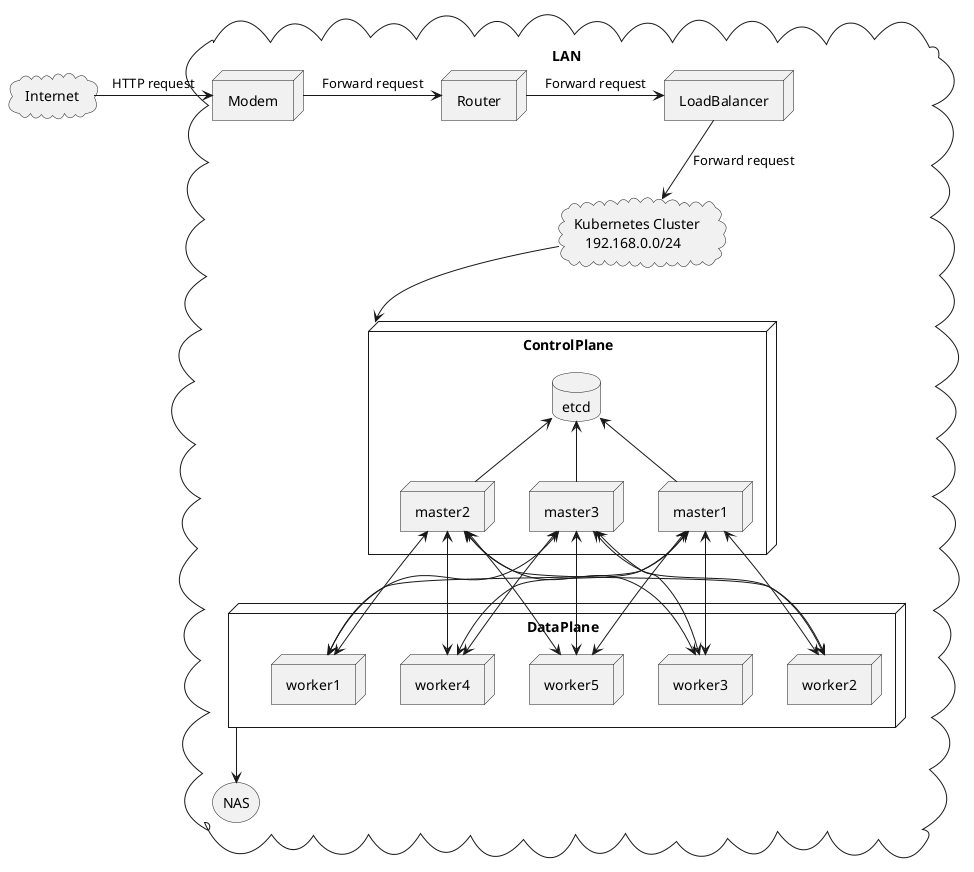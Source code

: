 @startuml infra architecture

cloud Internet

cloud LAN {
	
	node Modem
	node Router
	node LoadBalancer
	storage NAS

	cloud cluster as "Kubernetes Cluster  \n   192.168.0.0/24"

	node ControlPlane {
		node master1
		node master2
		node master3

		database etcd
	}

	node DataPlane {
		node worker1
		node worker2
		node worker3
		node worker4
		node worker5
	}

	master1 -u-> etcd
	master2 -u-> etcd
	master3 -u-> etcd

	cluster -d-> ControlPlane
	DataPlane -d-> NAS

	master1 <-d-> worker1
	master1 <-d-> worker2
	master1 <-d-> worker3
	master1 <-d-> worker4
	master1 <-d-> worker5
	
	master2 <-d-> worker1
	master2 <-d-> worker2
	master2 <-d-> worker3
	master2 <-d-> worker4
	master2 <-d-> worker5

	master3 <-d-> worker1
	master3 <-d-> worker2
	master3 <-d-> worker3
	master3 <-d-> worker4
	master3 <-d-> worker5

}

Internet -r-> Modem : HTTP request
Modem -r-> Router : Forward request
Router -r-> LoadBalancer : Forward request
LoadBalancer -d-> cluster : Forward request

@enduml